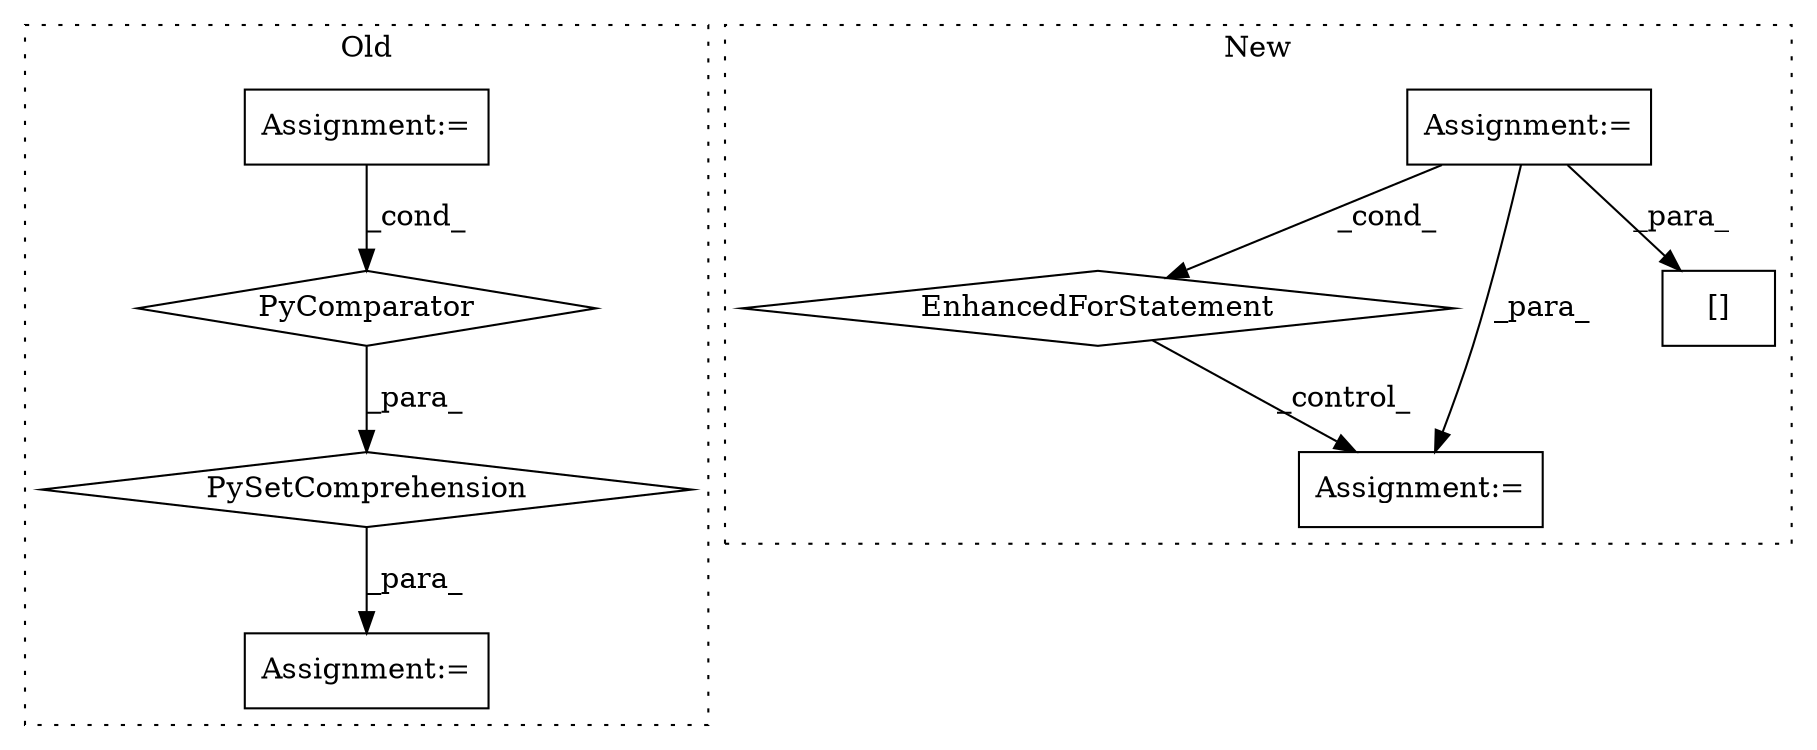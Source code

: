 digraph G {
subgraph cluster0 {
1 [label="PySetComprehension" a="111" s="38110" l="227" shape="diamond"];
4 [label="Assignment:=" a="7" s="38297" l="27" shape="box"];
5 [label="PyComparator" a="113" s="38297" l="27" shape="diamond"];
6 [label="Assignment:=" a="7" s="38093" l="17" shape="box"];
label = "Old";
style="dotted";
}
subgraph cluster1 {
2 [label="EnhancedForStatement" a="70" s="39125,39224" l="69,2" shape="diamond"];
3 [label="Assignment:=" a="7" s="39125,39224" l="69,2" shape="box"];
7 [label="Assignment:=" a="7" s="39330" l="1" shape="box"];
8 [label="[]" a="2" s="39279,39308" l="14,2" shape="box"];
label = "New";
style="dotted";
}
1 -> 6 [label="_para_"];
2 -> 7 [label="_control_"];
3 -> 8 [label="_para_"];
3 -> 2 [label="_cond_"];
3 -> 7 [label="_para_"];
4 -> 5 [label="_cond_"];
5 -> 1 [label="_para_"];
}